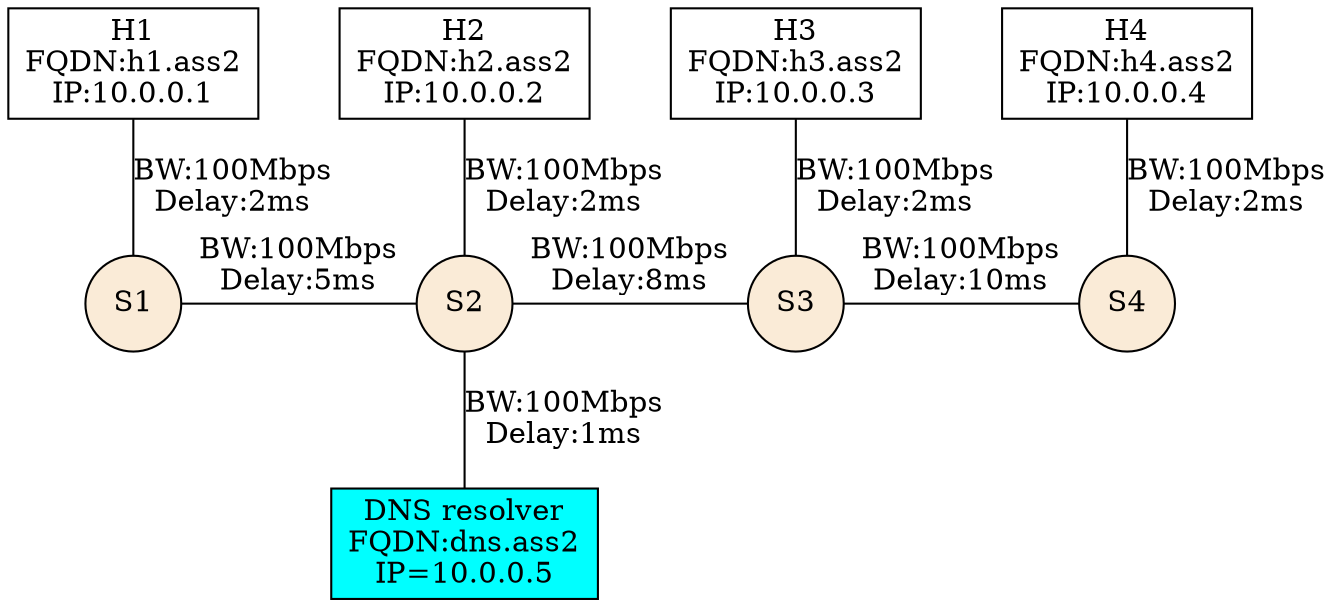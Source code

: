 graph G {

    h1 [label="H1\nFQDN:h1.ass2\nIP:10.0.0.1" shape=rect];
    h2 [label="H2\nFQDN:h2.ass2\nIP:10.0.0.2" shape=rect];
    h3 [label="H3\nFQDN:h3.ass2\nIP:10.0.0.3" shape=rect];
    h4 [label="H4\nFQDN:h4.ass2\nIP:10.0.0.4" shape=rect];

    dns [label ="DNS resolver\nFQDN:dns.ass2\nIP=10.0.0.5" shape=rect fillcolor=aqua style=filled]

    s1 [label="S1" shape=circle style=filled fillcolor=antiquewhite];
    s2 [label="S2" shape=circle style=filled fillcolor=antiquewhite];
    s3 [label="S3" shape=circle style=filled fillcolor=antiquewhite];
    s4 [label="S4" shape=circle style=filled fillcolor=antiquewhite];

    h1--s1 [label="BW:100Mbps\nDelay:2ms"]
    h2--s2 [label="BW:100Mbps\nDelay:2ms"]
    h3--s3 [label="BW:100Mbps\nDelay:2ms"]
    h4--s4 [label="BW:100Mbps\nDelay:2ms"]

    s2--dns [label="BW:100Mbps\nDelay:1ms"]

    s1--s2 [label="BW:100Mbps\nDelay:5ms"]
    s2--s3 [label="BW:100Mbps\nDelay:8ms"]
    s3--s4 [label="BW:100Mbps\nDelay:10ms"]

    { rank=same; s1 s2 s3 s4};

}